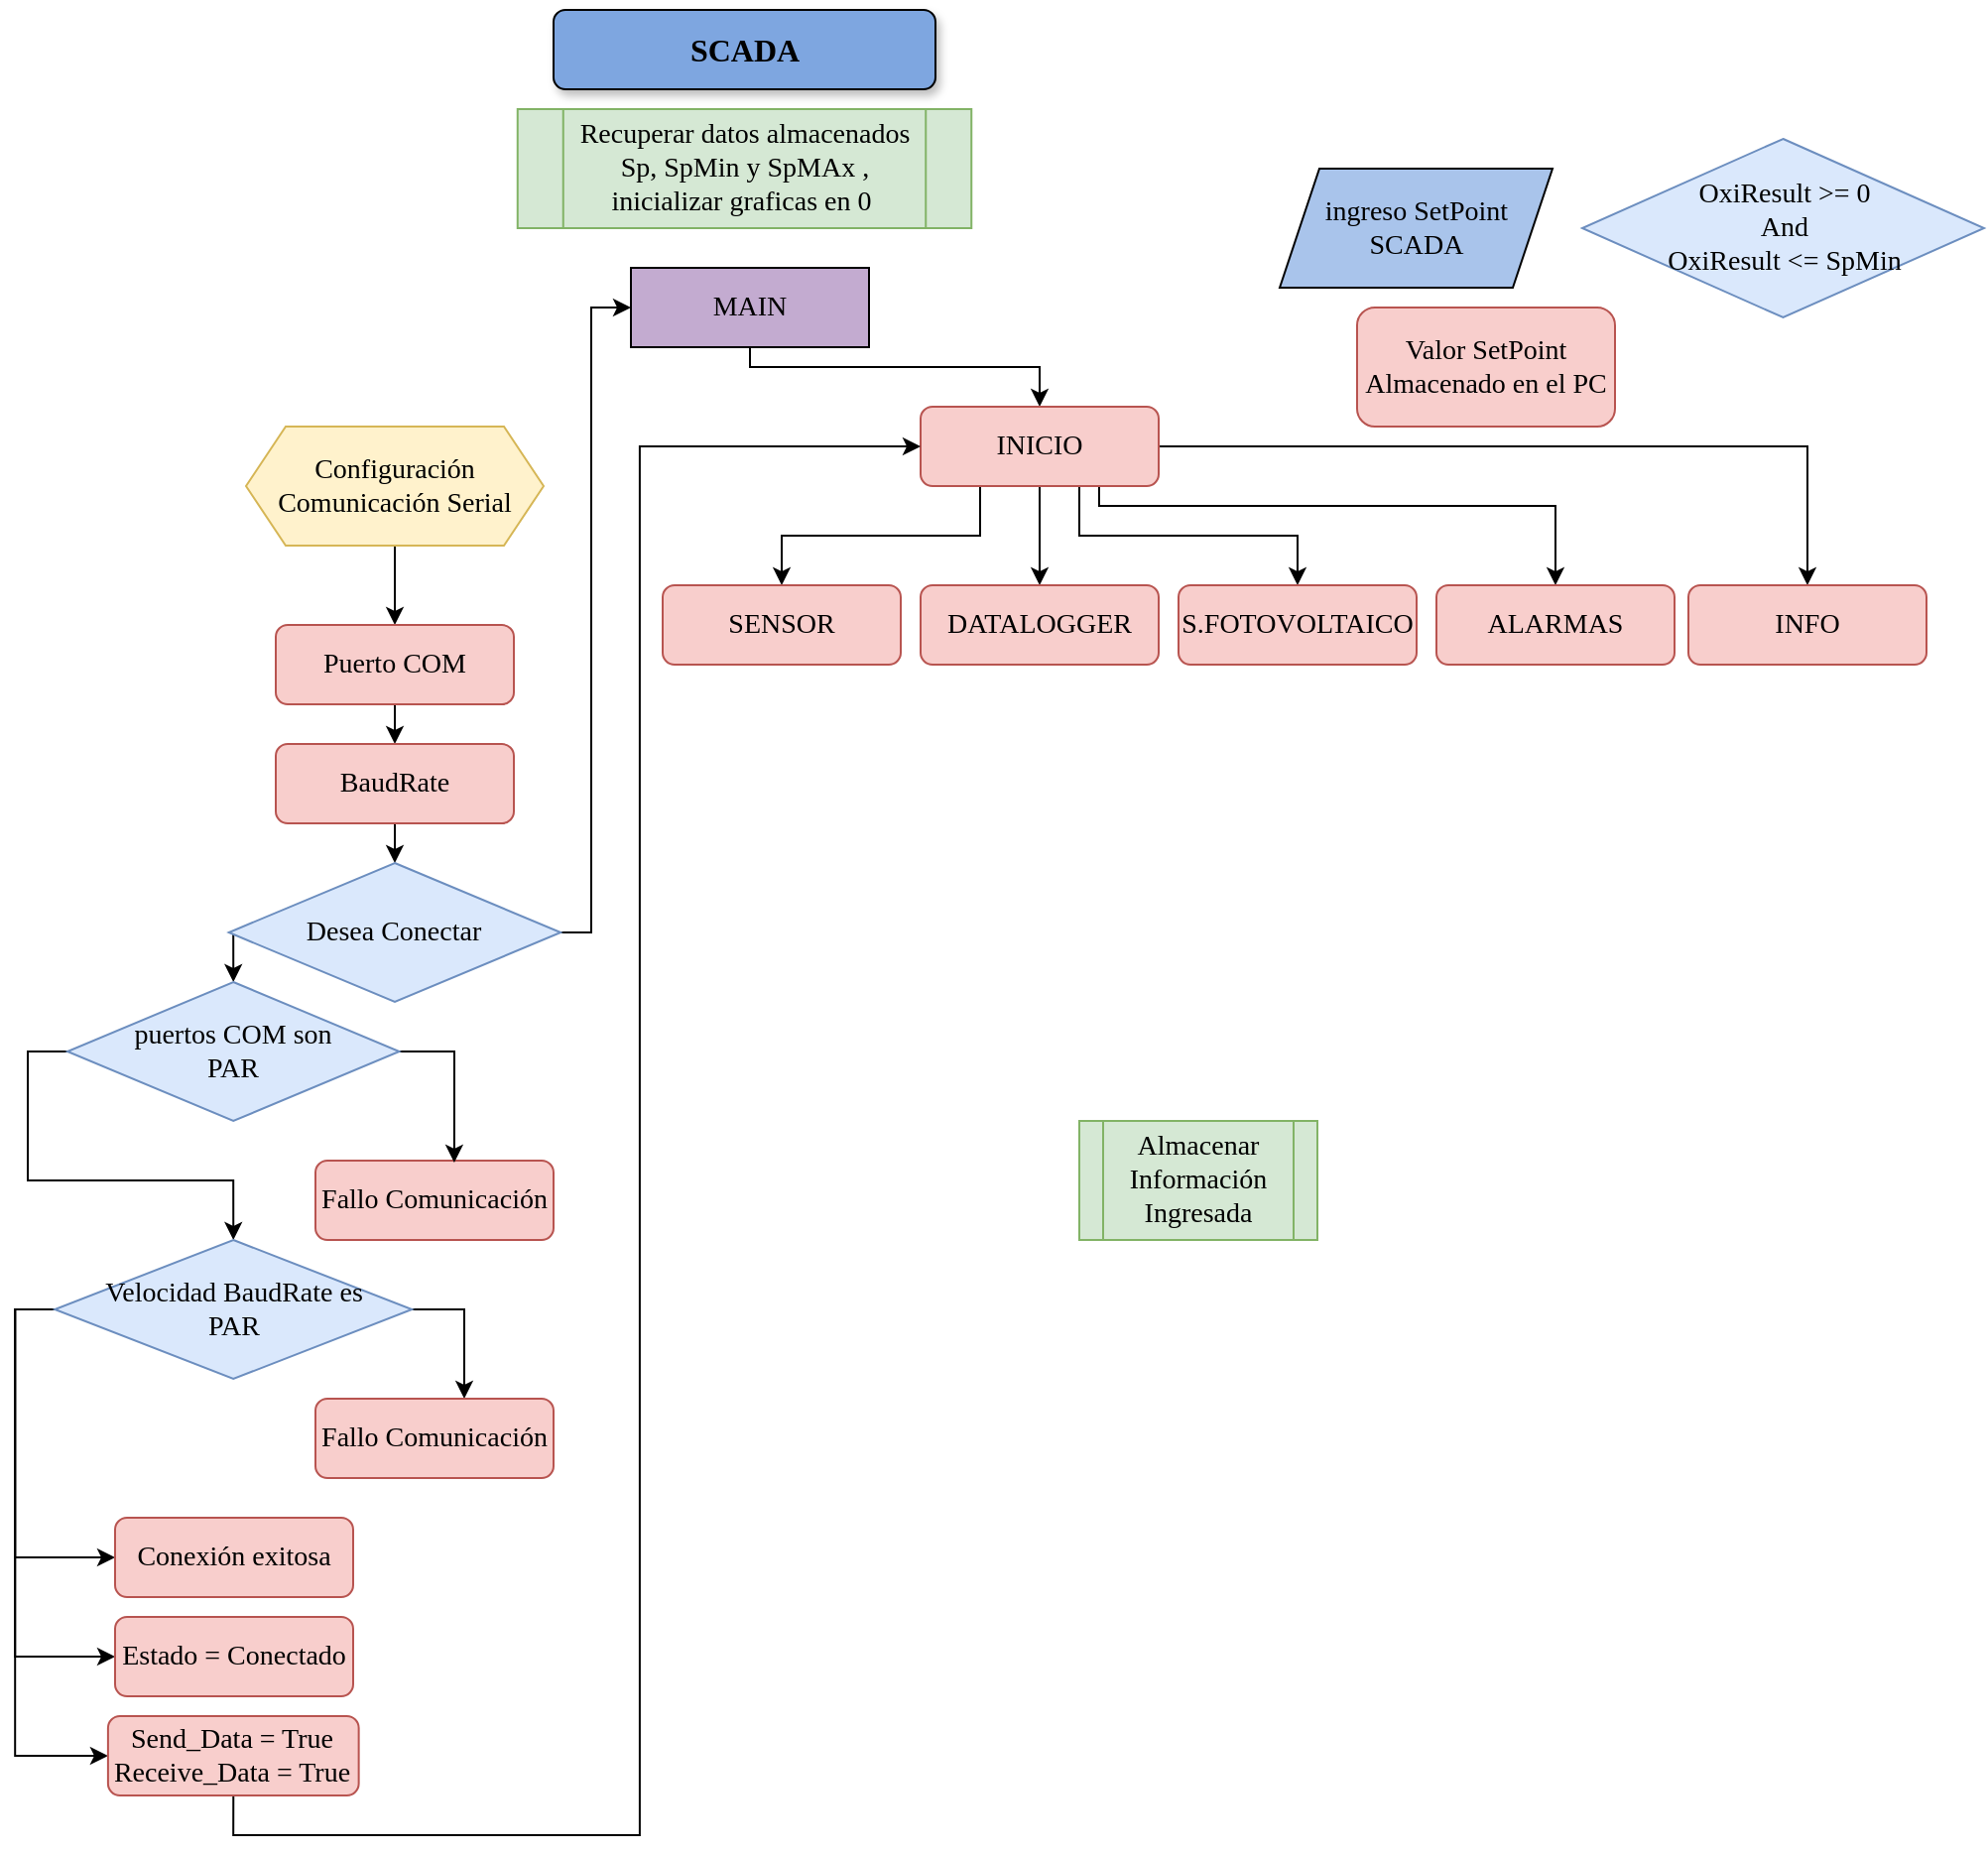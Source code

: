 <mxfile version="14.7.4" type="github">
  <diagram id="r9jl2GnkTUuPsNxRteA0" name="Page-1">
    <mxGraphModel dx="1695" dy="1594" grid="1" gridSize="10" guides="1" tooltips="1" connect="1" arrows="1" fold="1" page="1" pageScale="1" pageWidth="827" pageHeight="1169" math="0" shadow="0">
      <root>
        <mxCell id="0" />
        <mxCell id="1" parent="0" />
        <mxCell id="TbdAM-hodxdKdu0G4XPy-2" value="&lt;font face=&quot;Times New Roman&quot; style=&quot;font-size: 16px&quot;&gt;&lt;b style=&quot;font-size: 16px&quot;&gt;SCADA&lt;/b&gt;&lt;/font&gt;" style="rounded=1;whiteSpace=wrap;html=1;fontSize=16;glass=0;strokeWidth=1;shadow=1;fillColor=#7EA6E0;" vertex="1" parent="1">
          <mxGeometry x="255" y="-60" width="192.5" height="40" as="geometry" />
        </mxCell>
        <mxCell id="TbdAM-hodxdKdu0G4XPy-4" value="&lt;font face=&quot;Times New Roman&quot; style=&quot;font-size: 14px&quot;&gt;Valor SetPoint Almacenado en el PC&lt;/font&gt;" style="rounded=1;whiteSpace=wrap;html=1;strokeColor=#b85450;fillColor=#f8cecc;" vertex="1" parent="1">
          <mxGeometry x="660" y="90" width="130" height="60" as="geometry" />
        </mxCell>
        <mxCell id="TbdAM-hodxdKdu0G4XPy-8" value="&lt;font face=&quot;Times New Roman&quot; style=&quot;font-size: 14px&quot;&gt;ingreso SetPoint&lt;br&gt;SCADA&lt;/font&gt;" style="shape=parallelogram;perimeter=parallelogramPerimeter;whiteSpace=wrap;html=1;fixedSize=1;fillColor=#A9C4EB;" vertex="1" parent="1">
          <mxGeometry x="621" y="20" width="137.5" height="60" as="geometry" />
        </mxCell>
        <mxCell id="TbdAM-hodxdKdu0G4XPy-11" value="&lt;font face=&quot;Times New Roman&quot; style=&quot;font-size: 14px&quot;&gt;Almacenar Información Ingresada&lt;/font&gt;" style="shape=process;whiteSpace=wrap;html=1;backgroundOutline=1;fillColor=#d5e8d4;strokeColor=#82b366;" vertex="1" parent="1">
          <mxGeometry x="520" y="500" width="120" height="60" as="geometry" />
        </mxCell>
        <mxCell id="TbdAM-hodxdKdu0G4XPy-96" style="edgeStyle=orthogonalEdgeStyle;rounded=0;orthogonalLoop=1;jettySize=auto;html=1;exitX=0.5;exitY=1;exitDx=0;exitDy=0;" edge="1" parent="1" source="TbdAM-hodxdKdu0G4XPy-51" target="TbdAM-hodxdKdu0G4XPy-58">
          <mxGeometry relative="1" as="geometry">
            <Array as="points">
              <mxPoint x="354" y="120" />
              <mxPoint x="500" y="120" />
            </Array>
          </mxGeometry>
        </mxCell>
        <mxCell id="TbdAM-hodxdKdu0G4XPy-51" value="&lt;font face=&quot;Times New Roman&quot; style=&quot;font-size: 14px&quot;&gt;MAIN&lt;/font&gt;" style="rounded=0;whiteSpace=wrap;html=1;fillColor=#C3ABD0;" vertex="1" parent="1">
          <mxGeometry x="294" y="70" width="120" height="40" as="geometry" />
        </mxCell>
        <mxCell id="TbdAM-hodxdKdu0G4XPy-89" style="edgeStyle=orthogonalEdgeStyle;rounded=0;orthogonalLoop=1;jettySize=auto;html=1;exitX=0.5;exitY=1;exitDx=0;exitDy=0;entryX=0.5;entryY=0;entryDx=0;entryDy=0;" edge="1" parent="1" source="TbdAM-hodxdKdu0G4XPy-55" target="TbdAM-hodxdKdu0G4XPy-70">
          <mxGeometry relative="1" as="geometry" />
        </mxCell>
        <mxCell id="TbdAM-hodxdKdu0G4XPy-55" value="&lt;font face=&quot;Times New Roman&quot;&gt;&lt;span style=&quot;font-size: 14px&quot;&gt;Configuración&lt;/span&gt;&lt;br&gt;&lt;span style=&quot;font-size: 14px&quot;&gt;Comunicación&amp;nbsp;Serial&lt;/span&gt;&lt;br&gt;&lt;/font&gt;" style="shape=hexagon;perimeter=hexagonPerimeter2;whiteSpace=wrap;html=1;fixedSize=1;fillColor=#fff2cc;strokeColor=#d6b656;" vertex="1" parent="1">
          <mxGeometry x="100" y="150" width="150" height="60" as="geometry" />
        </mxCell>
        <mxCell id="TbdAM-hodxdKdu0G4XPy-56" value="&lt;font style=&quot;font-size: 14px&quot; face=&quot;Times New Roman&quot;&gt;OxiResult &amp;gt;= 0 &lt;br&gt;And &lt;br&gt;OxiResult &amp;lt;= SpMin&lt;/font&gt;" style="rhombus;whiteSpace=wrap;html=1;fillColor=#dae8fc;strokeColor=#6c8ebf;" vertex="1" parent="1">
          <mxGeometry x="773.5" y="5" width="202.5" height="90" as="geometry" />
        </mxCell>
        <mxCell id="TbdAM-hodxdKdu0G4XPy-68" style="edgeStyle=orthogonalEdgeStyle;rounded=0;orthogonalLoop=1;jettySize=auto;html=1;exitX=1;exitY=0.5;exitDx=0;exitDy=0;entryX=0.5;entryY=0;entryDx=0;entryDy=0;" edge="1" parent="1" source="TbdAM-hodxdKdu0G4XPy-58" target="TbdAM-hodxdKdu0G4XPy-63">
          <mxGeometry relative="1" as="geometry" />
        </mxCell>
        <mxCell id="TbdAM-hodxdKdu0G4XPy-97" style="edgeStyle=orthogonalEdgeStyle;rounded=0;orthogonalLoop=1;jettySize=auto;html=1;exitX=0.25;exitY=1;exitDx=0;exitDy=0;entryX=0.5;entryY=0;entryDx=0;entryDy=0;" edge="1" parent="1" source="TbdAM-hodxdKdu0G4XPy-58" target="TbdAM-hodxdKdu0G4XPy-59">
          <mxGeometry relative="1" as="geometry" />
        </mxCell>
        <mxCell id="TbdAM-hodxdKdu0G4XPy-98" style="edgeStyle=orthogonalEdgeStyle;rounded=0;orthogonalLoop=1;jettySize=auto;html=1;exitX=0.5;exitY=1;exitDx=0;exitDy=0;" edge="1" parent="1" source="TbdAM-hodxdKdu0G4XPy-58" target="TbdAM-hodxdKdu0G4XPy-60">
          <mxGeometry relative="1" as="geometry" />
        </mxCell>
        <mxCell id="TbdAM-hodxdKdu0G4XPy-99" style="edgeStyle=orthogonalEdgeStyle;rounded=0;orthogonalLoop=1;jettySize=auto;html=1;exitX=0.75;exitY=1;exitDx=0;exitDy=0;entryX=0.5;entryY=0;entryDx=0;entryDy=0;" edge="1" parent="1" source="TbdAM-hodxdKdu0G4XPy-58" target="TbdAM-hodxdKdu0G4XPy-61">
          <mxGeometry relative="1" as="geometry">
            <Array as="points">
              <mxPoint x="520" y="180" />
              <mxPoint x="520" y="205" />
              <mxPoint x="630" y="205" />
            </Array>
          </mxGeometry>
        </mxCell>
        <mxCell id="TbdAM-hodxdKdu0G4XPy-100" style="edgeStyle=orthogonalEdgeStyle;rounded=0;orthogonalLoop=1;jettySize=auto;html=1;exitX=0.75;exitY=1;exitDx=0;exitDy=0;entryX=0.5;entryY=0;entryDx=0;entryDy=0;" edge="1" parent="1" source="TbdAM-hodxdKdu0G4XPy-58" target="TbdAM-hodxdKdu0G4XPy-62">
          <mxGeometry relative="1" as="geometry">
            <Array as="points">
              <mxPoint x="530" y="190" />
              <mxPoint x="760" y="190" />
            </Array>
          </mxGeometry>
        </mxCell>
        <mxCell id="TbdAM-hodxdKdu0G4XPy-58" value="&lt;span style=&quot;font-family: &amp;#34;times new roman&amp;#34; ; font-size: 14px&quot;&gt;INICIO&lt;/span&gt;" style="rounded=1;whiteSpace=wrap;html=1;strokeColor=#b85450;fillColor=#f8cecc;" vertex="1" parent="1">
          <mxGeometry x="440" y="140" width="120" height="40" as="geometry" />
        </mxCell>
        <mxCell id="TbdAM-hodxdKdu0G4XPy-59" value="&lt;font face=&quot;Times New Roman&quot;&gt;&lt;span style=&quot;font-size: 14px&quot;&gt;SENSOR&lt;/span&gt;&lt;/font&gt;" style="rounded=1;whiteSpace=wrap;html=1;strokeColor=#b85450;fillColor=#f8cecc;" vertex="1" parent="1">
          <mxGeometry x="310" y="230" width="120" height="40" as="geometry" />
        </mxCell>
        <mxCell id="TbdAM-hodxdKdu0G4XPy-60" value="&lt;font face=&quot;Times New Roman&quot;&gt;&lt;span style=&quot;font-size: 14px&quot;&gt;DATALOGGER&lt;/span&gt;&lt;/font&gt;" style="rounded=1;whiteSpace=wrap;html=1;strokeColor=#b85450;fillColor=#f8cecc;" vertex="1" parent="1">
          <mxGeometry x="440" y="230" width="120" height="40" as="geometry" />
        </mxCell>
        <mxCell id="TbdAM-hodxdKdu0G4XPy-61" value="&lt;font face=&quot;Times New Roman&quot;&gt;&lt;span style=&quot;font-size: 14px&quot;&gt;S.FOTOVOLTAICO&lt;/span&gt;&lt;/font&gt;" style="rounded=1;whiteSpace=wrap;html=1;strokeColor=#b85450;fillColor=#f8cecc;" vertex="1" parent="1">
          <mxGeometry x="570" y="230" width="120" height="40" as="geometry" />
        </mxCell>
        <mxCell id="TbdAM-hodxdKdu0G4XPy-62" value="&lt;font face=&quot;Times New Roman&quot;&gt;&lt;span style=&quot;font-size: 14px&quot;&gt;ALARMAS&lt;/span&gt;&lt;/font&gt;" style="rounded=1;whiteSpace=wrap;html=1;strokeColor=#b85450;fillColor=#f8cecc;" vertex="1" parent="1">
          <mxGeometry x="700" y="230" width="120" height="40" as="geometry" />
        </mxCell>
        <mxCell id="TbdAM-hodxdKdu0G4XPy-63" value="&lt;font face=&quot;Times New Roman&quot;&gt;&lt;span style=&quot;font-size: 14px&quot;&gt;INFO&lt;/span&gt;&lt;/font&gt;" style="rounded=1;whiteSpace=wrap;html=1;strokeColor=#b85450;fillColor=#f8cecc;" vertex="1" parent="1">
          <mxGeometry x="827" y="230" width="120" height="40" as="geometry" />
        </mxCell>
        <mxCell id="TbdAM-hodxdKdu0G4XPy-88" style="edgeStyle=orthogonalEdgeStyle;rounded=0;orthogonalLoop=1;jettySize=auto;html=1;exitX=0.5;exitY=1;exitDx=0;exitDy=0;entryX=0.5;entryY=0;entryDx=0;entryDy=0;" edge="1" parent="1" source="TbdAM-hodxdKdu0G4XPy-70" target="TbdAM-hodxdKdu0G4XPy-71">
          <mxGeometry relative="1" as="geometry" />
        </mxCell>
        <mxCell id="TbdAM-hodxdKdu0G4XPy-70" value="&lt;span style=&quot;font-family: &amp;#34;times new roman&amp;#34; ; font-size: 14px&quot;&gt;Puerto COM&lt;/span&gt;" style="rounded=1;whiteSpace=wrap;html=1;strokeColor=#b85450;fillColor=#f8cecc;" vertex="1" parent="1">
          <mxGeometry x="115" y="250" width="120" height="40" as="geometry" />
        </mxCell>
        <mxCell id="TbdAM-hodxdKdu0G4XPy-87" style="edgeStyle=orthogonalEdgeStyle;rounded=0;orthogonalLoop=1;jettySize=auto;html=1;exitX=0.5;exitY=1;exitDx=0;exitDy=0;entryX=0.5;entryY=0;entryDx=0;entryDy=0;" edge="1" parent="1" source="TbdAM-hodxdKdu0G4XPy-71" target="TbdAM-hodxdKdu0G4XPy-72">
          <mxGeometry relative="1" as="geometry" />
        </mxCell>
        <mxCell id="TbdAM-hodxdKdu0G4XPy-71" value="&lt;span style=&quot;font-family: &amp;#34;times new roman&amp;#34; ; font-size: 14px&quot;&gt;BaudRate&lt;/span&gt;" style="rounded=1;whiteSpace=wrap;html=1;strokeColor=#b85450;fillColor=#f8cecc;" vertex="1" parent="1">
          <mxGeometry x="115" y="310" width="120" height="40" as="geometry" />
        </mxCell>
        <mxCell id="TbdAM-hodxdKdu0G4XPy-86" style="edgeStyle=orthogonalEdgeStyle;rounded=0;orthogonalLoop=1;jettySize=auto;html=1;exitX=0;exitY=0.5;exitDx=0;exitDy=0;entryX=0.5;entryY=0;entryDx=0;entryDy=0;" edge="1" parent="1" source="TbdAM-hodxdKdu0G4XPy-72" target="TbdAM-hodxdKdu0G4XPy-74">
          <mxGeometry relative="1" as="geometry" />
        </mxCell>
        <mxCell id="TbdAM-hodxdKdu0G4XPy-94" style="edgeStyle=orthogonalEdgeStyle;rounded=0;orthogonalLoop=1;jettySize=auto;html=1;exitX=1;exitY=0.5;exitDx=0;exitDy=0;entryX=0;entryY=0.5;entryDx=0;entryDy=0;" edge="1" parent="1" source="TbdAM-hodxdKdu0G4XPy-72" target="TbdAM-hodxdKdu0G4XPy-51">
          <mxGeometry relative="1" as="geometry">
            <Array as="points">
              <mxPoint x="274" y="405" />
              <mxPoint x="274" y="90" />
            </Array>
          </mxGeometry>
        </mxCell>
        <mxCell id="TbdAM-hodxdKdu0G4XPy-72" value="&lt;font face=&quot;Times New Roman&quot;&gt;&lt;span style=&quot;font-size: 14px&quot;&gt;Desea&amp;nbsp;Conectar&lt;/span&gt;&lt;/font&gt;" style="rhombus;whiteSpace=wrap;html=1;fillColor=#dae8fc;strokeColor=#6c8ebf;" vertex="1" parent="1">
          <mxGeometry x="91.37" y="370" width="167.25" height="70" as="geometry" />
        </mxCell>
        <mxCell id="TbdAM-hodxdKdu0G4XPy-73" value="&lt;font face=&quot;Times New Roman&quot;&gt;&lt;span style=&quot;font-size: 14px&quot;&gt;Fallo&amp;nbsp;Comunicación&lt;/span&gt;&lt;/font&gt;" style="rounded=1;whiteSpace=wrap;html=1;strokeColor=#b85450;fillColor=#f8cecc;" vertex="1" parent="1">
          <mxGeometry x="135" y="520" width="120" height="40" as="geometry" />
        </mxCell>
        <mxCell id="TbdAM-hodxdKdu0G4XPy-77" style="edgeStyle=orthogonalEdgeStyle;rounded=0;orthogonalLoop=1;jettySize=auto;html=1;exitX=1;exitY=0.5;exitDx=0;exitDy=0;entryX=0.583;entryY=0.025;entryDx=0;entryDy=0;entryPerimeter=0;" edge="1" parent="1" source="TbdAM-hodxdKdu0G4XPy-74" target="TbdAM-hodxdKdu0G4XPy-73">
          <mxGeometry relative="1" as="geometry" />
        </mxCell>
        <mxCell id="TbdAM-hodxdKdu0G4XPy-84" style="edgeStyle=orthogonalEdgeStyle;rounded=0;orthogonalLoop=1;jettySize=auto;html=1;exitX=0;exitY=0.5;exitDx=0;exitDy=0;entryX=0.5;entryY=0;entryDx=0;entryDy=0;" edge="1" parent="1" source="TbdAM-hodxdKdu0G4XPy-74" target="TbdAM-hodxdKdu0G4XPy-78">
          <mxGeometry relative="1" as="geometry" />
        </mxCell>
        <mxCell id="TbdAM-hodxdKdu0G4XPy-74" value="&lt;font face=&quot;Times New Roman&quot;&gt;&lt;span style=&quot;font-size: 14px&quot;&gt;puertos COM son &lt;br&gt;PAR&lt;/span&gt;&lt;/font&gt;" style="rhombus;whiteSpace=wrap;html=1;fillColor=#dae8fc;strokeColor=#6c8ebf;" vertex="1" parent="1">
          <mxGeometry x="10" y="430" width="167.25" height="70" as="geometry" />
        </mxCell>
        <mxCell id="TbdAM-hodxdKdu0G4XPy-80" style="edgeStyle=orthogonalEdgeStyle;rounded=0;orthogonalLoop=1;jettySize=auto;html=1;exitX=1;exitY=0.5;exitDx=0;exitDy=0;entryX=0.625;entryY=0;entryDx=0;entryDy=0;entryPerimeter=0;" edge="1" parent="1" source="TbdAM-hodxdKdu0G4XPy-78" target="TbdAM-hodxdKdu0G4XPy-79">
          <mxGeometry relative="1" as="geometry" />
        </mxCell>
        <mxCell id="TbdAM-hodxdKdu0G4XPy-83" style="edgeStyle=orthogonalEdgeStyle;rounded=0;orthogonalLoop=1;jettySize=auto;html=1;exitX=0;exitY=0.5;exitDx=0;exitDy=0;entryX=0;entryY=0.5;entryDx=0;entryDy=0;" edge="1" parent="1" source="TbdAM-hodxdKdu0G4XPy-78" target="TbdAM-hodxdKdu0G4XPy-81">
          <mxGeometry relative="1" as="geometry" />
        </mxCell>
        <mxCell id="TbdAM-hodxdKdu0G4XPy-85" style="edgeStyle=orthogonalEdgeStyle;rounded=0;orthogonalLoop=1;jettySize=auto;html=1;exitX=0;exitY=0.5;exitDx=0;exitDy=0;entryX=0;entryY=0.5;entryDx=0;entryDy=0;" edge="1" parent="1" source="TbdAM-hodxdKdu0G4XPy-78" target="TbdAM-hodxdKdu0G4XPy-82">
          <mxGeometry relative="1" as="geometry" />
        </mxCell>
        <mxCell id="TbdAM-hodxdKdu0G4XPy-91" style="edgeStyle=orthogonalEdgeStyle;rounded=0;orthogonalLoop=1;jettySize=auto;html=1;exitX=0;exitY=0.5;exitDx=0;exitDy=0;entryX=0;entryY=0.5;entryDx=0;entryDy=0;" edge="1" parent="1" source="TbdAM-hodxdKdu0G4XPy-78" target="TbdAM-hodxdKdu0G4XPy-90">
          <mxGeometry relative="1" as="geometry" />
        </mxCell>
        <mxCell id="TbdAM-hodxdKdu0G4XPy-78" value="&lt;font face=&quot;Times New Roman&quot;&gt;&lt;span style=&quot;font-size: 14px&quot;&gt;Velocidad BaudRate es &lt;br&gt;PAR&lt;/span&gt;&lt;/font&gt;" style="rhombus;whiteSpace=wrap;html=1;fillColor=#dae8fc;strokeColor=#6c8ebf;" vertex="1" parent="1">
          <mxGeometry x="3.63" y="560" width="180" height="70" as="geometry" />
        </mxCell>
        <mxCell id="TbdAM-hodxdKdu0G4XPy-79" value="&lt;font face=&quot;Times New Roman&quot;&gt;&lt;span style=&quot;font-size: 14px&quot;&gt;Fallo&amp;nbsp;Comunicación&lt;/span&gt;&lt;/font&gt;" style="rounded=1;whiteSpace=wrap;html=1;strokeColor=#b85450;fillColor=#f8cecc;" vertex="1" parent="1">
          <mxGeometry x="135" y="640" width="120" height="40" as="geometry" />
        </mxCell>
        <mxCell id="TbdAM-hodxdKdu0G4XPy-81" value="&lt;font face=&quot;times new roman&quot;&gt;&lt;span style=&quot;font-size: 14px&quot;&gt;Conexión&amp;nbsp;exitosa&lt;/span&gt;&lt;/font&gt;" style="rounded=1;whiteSpace=wrap;html=1;strokeColor=#b85450;fillColor=#f8cecc;" vertex="1" parent="1">
          <mxGeometry x="34" y="700" width="120" height="40" as="geometry" />
        </mxCell>
        <mxCell id="TbdAM-hodxdKdu0G4XPy-82" value="&lt;font face=&quot;times new roman&quot;&gt;&lt;span style=&quot;font-size: 14px&quot;&gt;Estado = Conectado&lt;/span&gt;&lt;/font&gt;" style="rounded=1;whiteSpace=wrap;html=1;strokeColor=#b85450;fillColor=#f8cecc;" vertex="1" parent="1">
          <mxGeometry x="34" y="750" width="120" height="40" as="geometry" />
        </mxCell>
        <mxCell id="TbdAM-hodxdKdu0G4XPy-95" style="edgeStyle=orthogonalEdgeStyle;rounded=0;orthogonalLoop=1;jettySize=auto;html=1;exitX=0.5;exitY=1;exitDx=0;exitDy=0;entryX=0;entryY=0.5;entryDx=0;entryDy=0;" edge="1" parent="1" source="TbdAM-hodxdKdu0G4XPy-90" target="TbdAM-hodxdKdu0G4XPy-58">
          <mxGeometry relative="1" as="geometry" />
        </mxCell>
        <mxCell id="TbdAM-hodxdKdu0G4XPy-90" value="&lt;font face=&quot;times new roman&quot;&gt;&lt;span style=&quot;font-size: 14px&quot;&gt;Send_Data = True&lt;br&gt;Receive_Data = True&lt;br&gt;&lt;/span&gt;&lt;/font&gt;" style="rounded=1;whiteSpace=wrap;html=1;strokeColor=#b85450;fillColor=#f8cecc;" vertex="1" parent="1">
          <mxGeometry x="30.45" y="800" width="126.37" height="40" as="geometry" />
        </mxCell>
        <mxCell id="TbdAM-hodxdKdu0G4XPy-93" value="&lt;font face=&quot;Times New Roman&quot; style=&quot;font-size: 14px&quot;&gt;Recuperar datos almacenados Sp, SpMin y SpMAx , inicializar graficas en 0&amp;nbsp;&lt;/font&gt;" style="shape=process;whiteSpace=wrap;html=1;backgroundOutline=1;fillColor=#d5e8d4;strokeColor=#82b366;" vertex="1" parent="1">
          <mxGeometry x="236.88" y="-10" width="228.75" height="60" as="geometry" />
        </mxCell>
      </root>
    </mxGraphModel>
  </diagram>
</mxfile>
